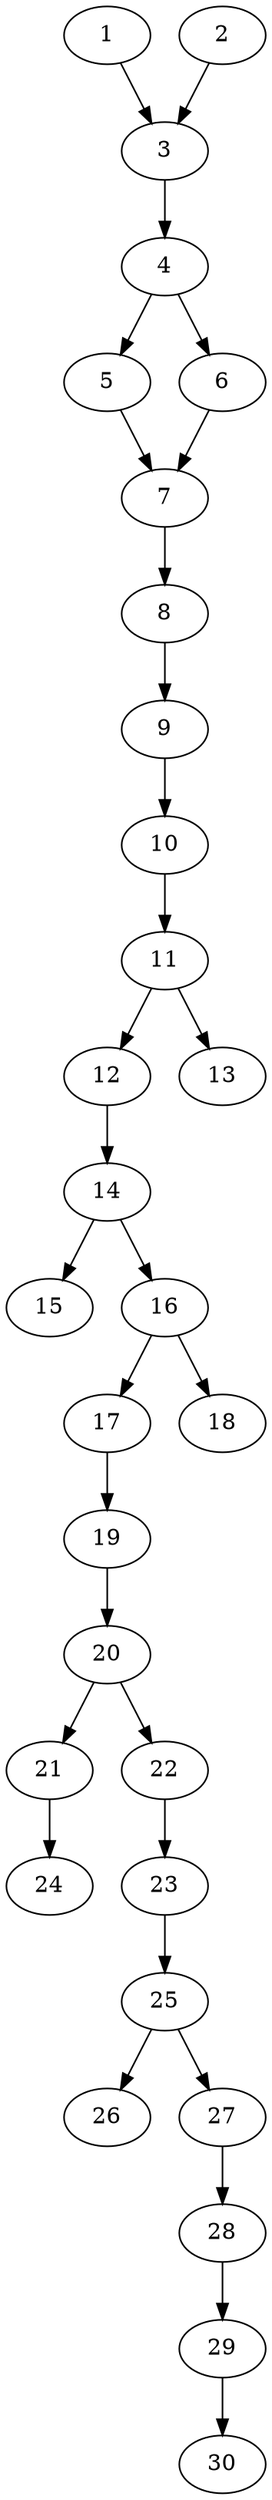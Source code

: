 // DAG automatically generated by daggen at Thu Oct  3 14:04:19 2019
// ./daggen --dot -n 30 --ccr 0.5 --fat 0.3 --regular 0.5 --density 0.7 --mindata 5242880 --maxdata 52428800 
digraph G {
  1 [size="83478528", alpha="0.03", expect_size="41739264"] 
  1 -> 3 [size ="41739264"]
  2 [size="103942144", alpha="0.03", expect_size="51971072"] 
  2 -> 3 [size ="51971072"]
  3 [size="34660352", alpha="0.04", expect_size="17330176"] 
  3 -> 4 [size ="17330176"]
  4 [size="18640896", alpha="0.06", expect_size="9320448"] 
  4 -> 5 [size ="9320448"]
  4 -> 6 [size ="9320448"]
  5 [size="82253824", alpha="0.08", expect_size="41126912"] 
  5 -> 7 [size ="41126912"]
  6 [size="27291648", alpha="0.11", expect_size="13645824"] 
  6 -> 7 [size ="13645824"]
  7 [size="75616256", alpha="0.07", expect_size="37808128"] 
  7 -> 8 [size ="37808128"]
  8 [size="63578112", alpha="0.10", expect_size="31789056"] 
  8 -> 9 [size ="31789056"]
  9 [size="24291328", alpha="0.12", expect_size="12145664"] 
  9 -> 10 [size ="12145664"]
  10 [size="14970880", alpha="0.18", expect_size="7485440"] 
  10 -> 11 [size ="7485440"]
  11 [size="59623424", alpha="0.08", expect_size="29811712"] 
  11 -> 12 [size ="29811712"]
  11 -> 13 [size ="29811712"]
  12 [size="73633792", alpha="0.10", expect_size="36816896"] 
  12 -> 14 [size ="36816896"]
  13 [size="86124544", alpha="0.08", expect_size="43062272"] 
  14 [size="11464704", alpha="0.09", expect_size="5732352"] 
  14 -> 15 [size ="5732352"]
  14 -> 16 [size ="5732352"]
  15 [size="38686720", alpha="0.11", expect_size="19343360"] 
  16 [size="78772224", alpha="0.14", expect_size="39386112"] 
  16 -> 17 [size ="39386112"]
  16 -> 18 [size ="39386112"]
  17 [size="35207168", alpha="0.01", expect_size="17603584"] 
  17 -> 19 [size ="17603584"]
  18 [size="66488320", alpha="0.17", expect_size="33244160"] 
  19 [size="21608448", alpha="0.06", expect_size="10804224"] 
  19 -> 20 [size ="10804224"]
  20 [size="78725120", alpha="0.05", expect_size="39362560"] 
  20 -> 21 [size ="39362560"]
  20 -> 22 [size ="39362560"]
  21 [size="68935680", alpha="0.18", expect_size="34467840"] 
  21 -> 24 [size ="34467840"]
  22 [size="11270144", alpha="0.12", expect_size="5635072"] 
  22 -> 23 [size ="5635072"]
  23 [size="58269696", alpha="0.11", expect_size="29134848"] 
  23 -> 25 [size ="29134848"]
  24 [size="94105600", alpha="0.11", expect_size="47052800"] 
  25 [size="42127360", alpha="0.07", expect_size="21063680"] 
  25 -> 26 [size ="21063680"]
  25 -> 27 [size ="21063680"]
  26 [size="93497344", alpha="0.06", expect_size="46748672"] 
  27 [size="62873600", alpha="0.19", expect_size="31436800"] 
  27 -> 28 [size ="31436800"]
  28 [size="69050368", alpha="0.03", expect_size="34525184"] 
  28 -> 29 [size ="34525184"]
  29 [size="52719616", alpha="0.10", expect_size="26359808"] 
  29 -> 30 [size ="26359808"]
  30 [size="82495488", alpha="0.18", expect_size="41247744"] 
}
